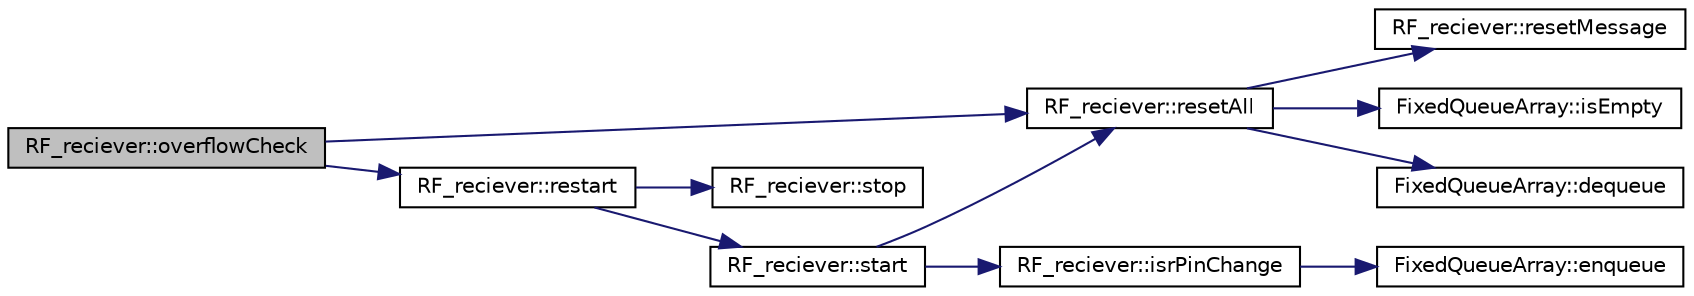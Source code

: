 digraph "RF_reciever::overflowCheck"
{
  edge [fontname="Helvetica",fontsize="10",labelfontname="Helvetica",labelfontsize="10"];
  node [fontname="Helvetica",fontsize="10",shape=record];
  rankdir="LR";
  Node1 [label="RF_reciever::overflowCheck",height=0.2,width=0.4,color="black", fillcolor="grey75", style="filled" fontcolor="black"];
  Node1 -> Node2 [color="midnightblue",fontsize="10",style="solid",fontname="Helvetica"];
  Node2 [label="RF_reciever::resetAll",height=0.2,width=0.4,color="black", fillcolor="white", style="filled",URL="$classRF__reciever.html#af773748fc8812c822ab7fef6efce1970"];
  Node2 -> Node3 [color="midnightblue",fontsize="10",style="solid",fontname="Helvetica"];
  Node3 [label="RF_reciever::resetMessage",height=0.2,width=0.4,color="black", fillcolor="white", style="filled",URL="$classRF__reciever.html#ac413131e6032c97b11c80e41adaac443"];
  Node2 -> Node4 [color="midnightblue",fontsize="10",style="solid",fontname="Helvetica"];
  Node4 [label="FixedQueueArray::isEmpty",height=0.2,width=0.4,color="black", fillcolor="white", style="filled",URL="$classFixedQueueArray.html#adf75be5015b68fb67850b9d132fb47f3"];
  Node2 -> Node5 [color="midnightblue",fontsize="10",style="solid",fontname="Helvetica"];
  Node5 [label="FixedQueueArray::dequeue",height=0.2,width=0.4,color="black", fillcolor="white", style="filled",URL="$classFixedQueueArray.html#ad44beacf545172a2636080f952198cfb"];
  Node1 -> Node6 [color="midnightblue",fontsize="10",style="solid",fontname="Helvetica"];
  Node6 [label="RF_reciever::restart",height=0.2,width=0.4,color="black", fillcolor="white", style="filled",URL="$classRF__reciever.html#a4cf9bba089453093f9b5e7ac9ddd315c"];
  Node6 -> Node7 [color="midnightblue",fontsize="10",style="solid",fontname="Helvetica"];
  Node7 [label="RF_reciever::stop",height=0.2,width=0.4,color="black", fillcolor="white", style="filled",URL="$classRF__reciever.html#aaabce8c2c4bf873a55cbcf986f6cf02a"];
  Node6 -> Node8 [color="midnightblue",fontsize="10",style="solid",fontname="Helvetica"];
  Node8 [label="RF_reciever::start",height=0.2,width=0.4,color="black", fillcolor="white", style="filled",URL="$classRF__reciever.html#a78b80477b695ae5504688a8738b5c96f"];
  Node8 -> Node2 [color="midnightblue",fontsize="10",style="solid",fontname="Helvetica"];
  Node8 -> Node9 [color="midnightblue",fontsize="10",style="solid",fontname="Helvetica"];
  Node9 [label="RF_reciever::isrPinChange",height=0.2,width=0.4,color="black", fillcolor="white", style="filled",URL="$classRF__reciever.html#a6db86a87e62bd8e8616354fbaefe1ebe"];
  Node9 -> Node10 [color="midnightblue",fontsize="10",style="solid",fontname="Helvetica"];
  Node10 [label="FixedQueueArray::enqueue",height=0.2,width=0.4,color="black", fillcolor="white", style="filled",URL="$classFixedQueueArray.html#a8fd2052c4c23fa31ed266f8f7c604bca"];
}
